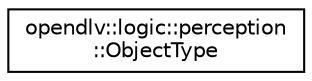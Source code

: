 digraph "Graphical Class Hierarchy"
{
 // LATEX_PDF_SIZE
  edge [fontname="Helvetica",fontsize="10",labelfontname="Helvetica",labelfontsize="10"];
  node [fontname="Helvetica",fontsize="10",shape=record];
  rankdir="LR";
  Node0 [label="opendlv::logic::perception\l::ObjectType",height=0.2,width=0.4,color="black", fillcolor="white", style="filled",URL="$classopendlv_1_1logic_1_1perception_1_1ObjectType.html",tooltip=" "];
}
